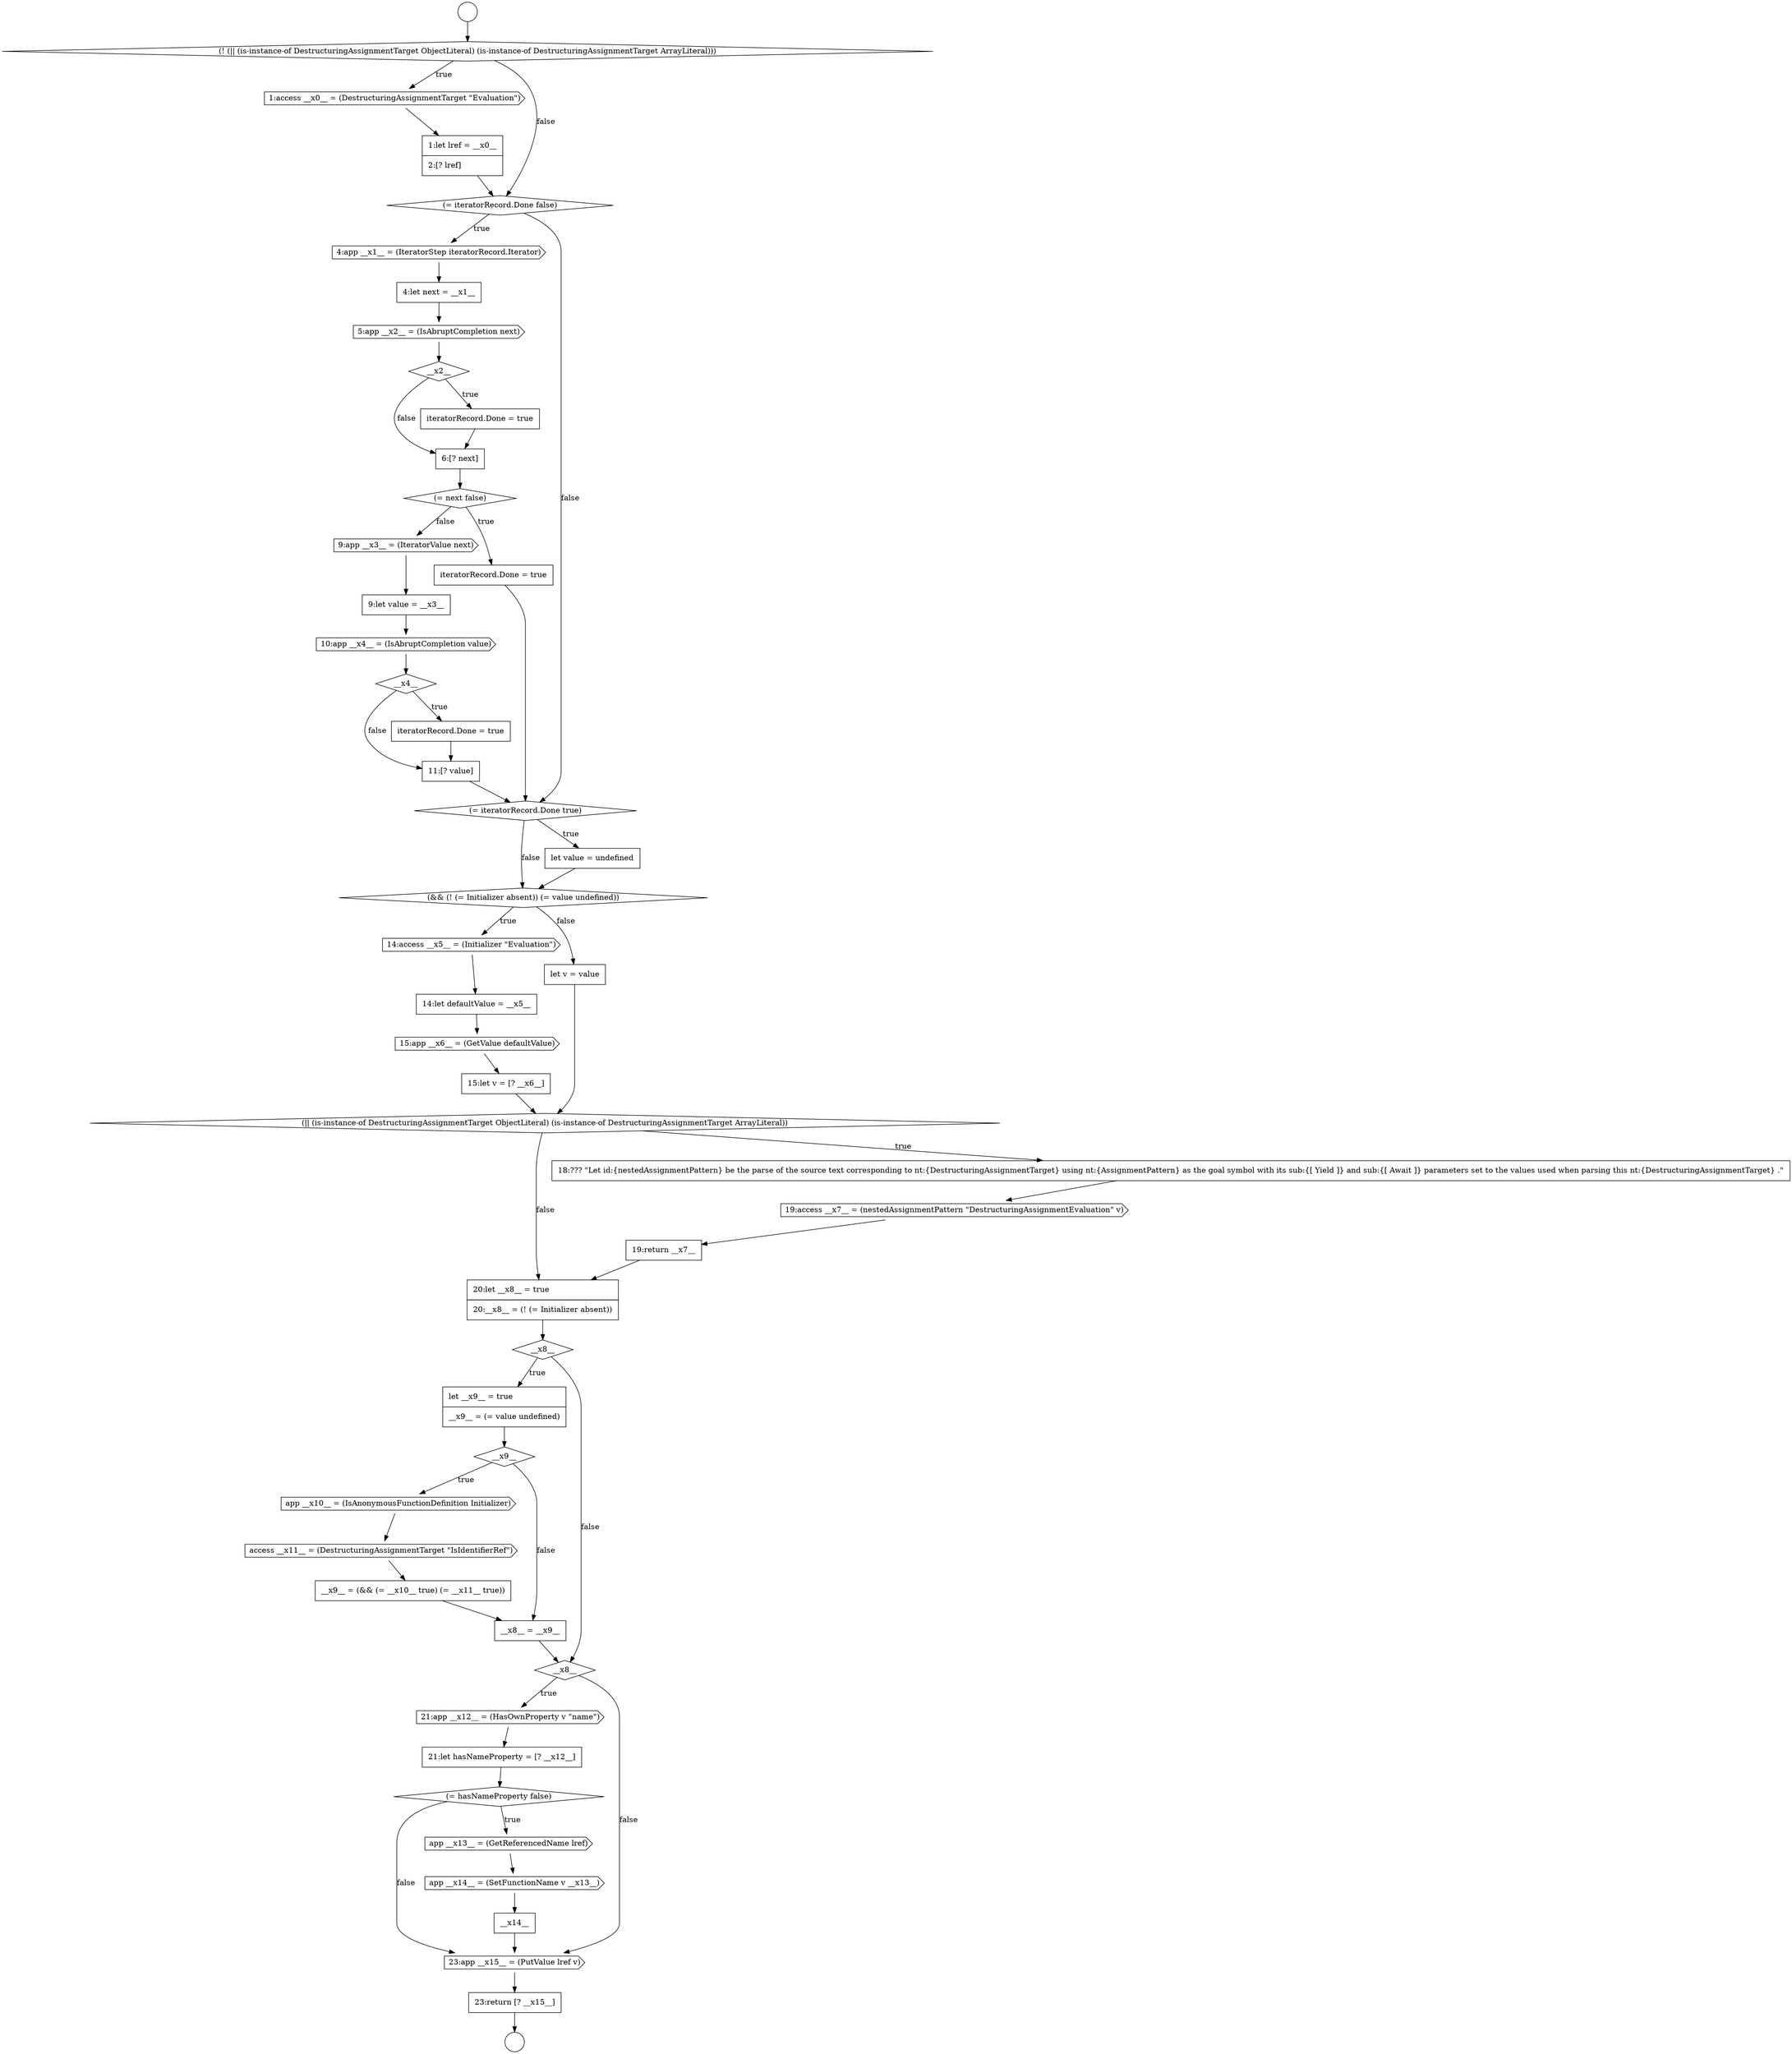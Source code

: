 digraph {
  node5088 [shape=none, margin=0, label=<<font color="black">
    <table border="0" cellborder="1" cellspacing="0" cellpadding="10">
      <tr><td align="left">__x9__ = (&amp;&amp; (= __x10__ true) (= __x11__ true))</td></tr>
    </table>
  </font>> color="black" fillcolor="white" style=filled]
  node5069 [shape=none, margin=0, label=<<font color="black">
    <table border="0" cellborder="1" cellspacing="0" cellpadding="10">
      <tr><td align="left">11:[? value]</td></tr>
    </table>
  </font>> color="black" fillcolor="white" style=filled]
  node5056 [shape=cds, label=<<font color="black">4:app __x1__ = (IteratorStep iteratorRecord.Iterator)</font>> color="black" fillcolor="white" style=filled]
  node5064 [shape=cds, label=<<font color="black">9:app __x3__ = (IteratorValue next)</font>> color="black" fillcolor="white" style=filled]
  node5084 [shape=none, margin=0, label=<<font color="black">
    <table border="0" cellborder="1" cellspacing="0" cellpadding="10">
      <tr><td align="left">let __x9__ = true</td></tr>
      <tr><td align="left">__x9__ = (= value undefined)</td></tr>
    </table>
  </font>> color="black" fillcolor="white" style=filled]
  node5070 [shape=diamond, label=<<font color="black">(= iteratorRecord.Done true)</font>> color="black" fillcolor="white" style=filled]
  node5085 [shape=diamond, label=<<font color="black">__x9__</font>> color="black" fillcolor="white" style=filled]
  node5066 [shape=cds, label=<<font color="black">10:app __x4__ = (IsAbruptCompletion value)</font>> color="black" fillcolor="white" style=filled]
  node5090 [shape=diamond, label=<<font color="black">__x8__</font>> color="black" fillcolor="white" style=filled]
  node5095 [shape=cds, label=<<font color="black">app __x14__ = (SetFunctionName v __x13__)</font>> color="black" fillcolor="white" style=filled]
  node5086 [shape=cds, label=<<font color="black">app __x10__ = (IsAnonymousFunctionDefinition Initializer)</font>> color="black" fillcolor="white" style=filled]
  node5082 [shape=none, margin=0, label=<<font color="black">
    <table border="0" cellborder="1" cellspacing="0" cellpadding="10">
      <tr><td align="left">20:let __x8__ = true</td></tr>
      <tr><td align="left">20:__x8__ = (! (= Initializer absent))</td></tr>
    </table>
  </font>> color="black" fillcolor="white" style=filled]
  node5062 [shape=diamond, label=<<font color="black">(= next false)</font>> color="black" fillcolor="white" style=filled]
  node5083 [shape=diamond, label=<<font color="black">__x8__</font>> color="black" fillcolor="white" style=filled]
  node5068 [shape=none, margin=0, label=<<font color="black">
    <table border="0" cellborder="1" cellspacing="0" cellpadding="10">
      <tr><td align="left">iteratorRecord.Done = true</td></tr>
    </table>
  </font>> color="black" fillcolor="white" style=filled]
  node5072 [shape=diamond, label=<<font color="black">(&amp;&amp; (! (= Initializer absent)) (= value undefined))</font>> color="black" fillcolor="white" style=filled]
  node5092 [shape=none, margin=0, label=<<font color="black">
    <table border="0" cellborder="1" cellspacing="0" cellpadding="10">
      <tr><td align="left">21:let hasNameProperty = [? __x12__]</td></tr>
    </table>
  </font>> color="black" fillcolor="white" style=filled]
  node5073 [shape=cds, label=<<font color="black">14:access __x5__ = (Initializer &quot;Evaluation&quot;)</font>> color="black" fillcolor="white" style=filled]
  node5052 [shape=diamond, label=<<font color="black">(! (|| (is-instance-of DestructuringAssignmentTarget ObjectLiteral) (is-instance-of DestructuringAssignmentTarget ArrayLiteral)))</font>> color="black" fillcolor="white" style=filled]
  node5076 [shape=none, margin=0, label=<<font color="black">
    <table border="0" cellborder="1" cellspacing="0" cellpadding="10">
      <tr><td align="left">15:let v = [? __x6__]</td></tr>
    </table>
  </font>> color="black" fillcolor="white" style=filled]
  node5091 [shape=cds, label=<<font color="black">21:app __x12__ = (HasOwnProperty v &quot;name&quot;)</font>> color="black" fillcolor="white" style=filled]
  node5077 [shape=none, margin=0, label=<<font color="black">
    <table border="0" cellborder="1" cellspacing="0" cellpadding="10">
      <tr><td align="left">let v = value</td></tr>
    </table>
  </font>> color="black" fillcolor="white" style=filled]
  node5059 [shape=diamond, label=<<font color="black">__x2__</font>> color="black" fillcolor="white" style=filled]
  node5096 [shape=none, margin=0, label=<<font color="black">
    <table border="0" cellborder="1" cellspacing="0" cellpadding="10">
      <tr><td align="left">__x14__</td></tr>
    </table>
  </font>> color="black" fillcolor="white" style=filled]
  node5053 [shape=cds, label=<<font color="black">1:access __x0__ = (DestructuringAssignmentTarget &quot;Evaluation&quot;)</font>> color="black" fillcolor="white" style=filled]
  node5098 [shape=none, margin=0, label=<<font color="black">
    <table border="0" cellborder="1" cellspacing="0" cellpadding="10">
      <tr><td align="left">23:return [? __x15__]</td></tr>
    </table>
  </font>> color="black" fillcolor="white" style=filled]
  node5081 [shape=none, margin=0, label=<<font color="black">
    <table border="0" cellborder="1" cellspacing="0" cellpadding="10">
      <tr><td align="left">19:return __x7__</td></tr>
    </table>
  </font>> color="black" fillcolor="white" style=filled]
  node5075 [shape=cds, label=<<font color="black">15:app __x6__ = (GetValue defaultValue)</font>> color="black" fillcolor="white" style=filled]
  node5080 [shape=cds, label=<<font color="black">19:access __x7__ = (nestedAssignmentPattern &quot;DestructuringAssignmentEvaluation&quot; v)</font>> color="black" fillcolor="white" style=filled]
  node5063 [shape=none, margin=0, label=<<font color="black">
    <table border="0" cellborder="1" cellspacing="0" cellpadding="10">
      <tr><td align="left">iteratorRecord.Done = true</td></tr>
    </table>
  </font>> color="black" fillcolor="white" style=filled]
  node5058 [shape=cds, label=<<font color="black">5:app __x2__ = (IsAbruptCompletion next)</font>> color="black" fillcolor="white" style=filled]
  node5065 [shape=none, margin=0, label=<<font color="black">
    <table border="0" cellborder="1" cellspacing="0" cellpadding="10">
      <tr><td align="left">9:let value = __x3__</td></tr>
    </table>
  </font>> color="black" fillcolor="white" style=filled]
  node5067 [shape=diamond, label=<<font color="black">__x4__</font>> color="black" fillcolor="white" style=filled]
  node5050 [shape=circle label=" " color="black" fillcolor="white" style=filled]
  node5097 [shape=cds, label=<<font color="black">23:app __x15__ = (PutValue lref v)</font>> color="black" fillcolor="white" style=filled]
  node5071 [shape=none, margin=0, label=<<font color="black">
    <table border="0" cellborder="1" cellspacing="0" cellpadding="10">
      <tr><td align="left">let value = undefined</td></tr>
    </table>
  </font>> color="black" fillcolor="white" style=filled]
  node5054 [shape=none, margin=0, label=<<font color="black">
    <table border="0" cellborder="1" cellspacing="0" cellpadding="10">
      <tr><td align="left">1:let lref = __x0__</td></tr>
      <tr><td align="left">2:[? lref]</td></tr>
    </table>
  </font>> color="black" fillcolor="white" style=filled]
  node5093 [shape=diamond, label=<<font color="black">(= hasNameProperty false)</font>> color="black" fillcolor="white" style=filled]
  node5057 [shape=none, margin=0, label=<<font color="black">
    <table border="0" cellborder="1" cellspacing="0" cellpadding="10">
      <tr><td align="left">4:let next = __x1__</td></tr>
    </table>
  </font>> color="black" fillcolor="white" style=filled]
  node5094 [shape=cds, label=<<font color="black">app __x13__ = (GetReferencedName lref)</font>> color="black" fillcolor="white" style=filled]
  node5089 [shape=none, margin=0, label=<<font color="black">
    <table border="0" cellborder="1" cellspacing="0" cellpadding="10">
      <tr><td align="left">__x8__ = __x9__</td></tr>
    </table>
  </font>> color="black" fillcolor="white" style=filled]
  node5074 [shape=none, margin=0, label=<<font color="black">
    <table border="0" cellborder="1" cellspacing="0" cellpadding="10">
      <tr><td align="left">14:let defaultValue = __x5__</td></tr>
    </table>
  </font>> color="black" fillcolor="white" style=filled]
  node5079 [shape=none, margin=0, label=<<font color="black">
    <table border="0" cellborder="1" cellspacing="0" cellpadding="10">
      <tr><td align="left">18:??? &quot;Let id:{nestedAssignmentPattern} be the parse of the source text corresponding to nt:{DestructuringAssignmentTarget} using nt:{AssignmentPattern} as the goal symbol with its sub:{[ Yield ]} and sub:{[ Await ]} parameters set to the values used when parsing this nt:{DestructuringAssignmentTarget} .&quot;</td></tr>
    </table>
  </font>> color="black" fillcolor="white" style=filled]
  node5055 [shape=diamond, label=<<font color="black">(= iteratorRecord.Done false)</font>> color="black" fillcolor="white" style=filled]
  node5087 [shape=cds, label=<<font color="black">access __x11__ = (DestructuringAssignmentTarget &quot;IsIdentifierRef&quot;)</font>> color="black" fillcolor="white" style=filled]
  node5051 [shape=circle label=" " color="black" fillcolor="white" style=filled]
  node5078 [shape=diamond, label=<<font color="black">(|| (is-instance-of DestructuringAssignmentTarget ObjectLiteral) (is-instance-of DestructuringAssignmentTarget ArrayLiteral))</font>> color="black" fillcolor="white" style=filled]
  node5061 [shape=none, margin=0, label=<<font color="black">
    <table border="0" cellborder="1" cellspacing="0" cellpadding="10">
      <tr><td align="left">6:[? next]</td></tr>
    </table>
  </font>> color="black" fillcolor="white" style=filled]
  node5060 [shape=none, margin=0, label=<<font color="black">
    <table border="0" cellborder="1" cellspacing="0" cellpadding="10">
      <tr><td align="left">iteratorRecord.Done = true</td></tr>
    </table>
  </font>> color="black" fillcolor="white" style=filled]
  node5052 -> node5053 [label=<<font color="black">true</font>> color="black"]
  node5052 -> node5055 [label=<<font color="black">false</font>> color="black"]
  node5067 -> node5068 [label=<<font color="black">true</font>> color="black"]
  node5067 -> node5069 [label=<<font color="black">false</font>> color="black"]
  node5077 -> node5078 [ color="black"]
  node5069 -> node5070 [ color="black"]
  node5053 -> node5054 [ color="black"]
  node5065 -> node5066 [ color="black"]
  node5068 -> node5069 [ color="black"]
  node5082 -> node5083 [ color="black"]
  node5086 -> node5087 [ color="black"]
  node5090 -> node5091 [label=<<font color="black">true</font>> color="black"]
  node5090 -> node5097 [label=<<font color="black">false</font>> color="black"]
  node5089 -> node5090 [ color="black"]
  node5095 -> node5096 [ color="black"]
  node5083 -> node5084 [label=<<font color="black">true</font>> color="black"]
  node5083 -> node5090 [label=<<font color="black">false</font>> color="black"]
  node5059 -> node5060 [label=<<font color="black">true</font>> color="black"]
  node5059 -> node5061 [label=<<font color="black">false</font>> color="black"]
  node5050 -> node5052 [ color="black"]
  node5074 -> node5075 [ color="black"]
  node5080 -> node5081 [ color="black"]
  node5064 -> node5065 [ color="black"]
  node5058 -> node5059 [ color="black"]
  node5081 -> node5082 [ color="black"]
  node5071 -> node5072 [ color="black"]
  node5072 -> node5073 [label=<<font color="black">true</font>> color="black"]
  node5072 -> node5077 [label=<<font color="black">false</font>> color="black"]
  node5091 -> node5092 [ color="black"]
  node5087 -> node5088 [ color="black"]
  node5056 -> node5057 [ color="black"]
  node5054 -> node5055 [ color="black"]
  node5075 -> node5076 [ color="black"]
  node5055 -> node5056 [label=<<font color="black">true</font>> color="black"]
  node5055 -> node5070 [label=<<font color="black">false</font>> color="black"]
  node5078 -> node5079 [label=<<font color="black">true</font>> color="black"]
  node5078 -> node5082 [label=<<font color="black">false</font>> color="black"]
  node5093 -> node5094 [label=<<font color="black">true</font>> color="black"]
  node5093 -> node5097 [label=<<font color="black">false</font>> color="black"]
  node5097 -> node5098 [ color="black"]
  node5079 -> node5080 [ color="black"]
  node5063 -> node5070 [ color="black"]
  node5092 -> node5093 [ color="black"]
  node5096 -> node5097 [ color="black"]
  node5094 -> node5095 [ color="black"]
  node5066 -> node5067 [ color="black"]
  node5084 -> node5085 [ color="black"]
  node5088 -> node5089 [ color="black"]
  node5085 -> node5086 [label=<<font color="black">true</font>> color="black"]
  node5085 -> node5089 [label=<<font color="black">false</font>> color="black"]
  node5057 -> node5058 [ color="black"]
  node5070 -> node5071 [label=<<font color="black">true</font>> color="black"]
  node5070 -> node5072 [label=<<font color="black">false</font>> color="black"]
  node5060 -> node5061 [ color="black"]
  node5073 -> node5074 [ color="black"]
  node5061 -> node5062 [ color="black"]
  node5076 -> node5078 [ color="black"]
  node5098 -> node5051 [ color="black"]
  node5062 -> node5063 [label=<<font color="black">true</font>> color="black"]
  node5062 -> node5064 [label=<<font color="black">false</font>> color="black"]
}
